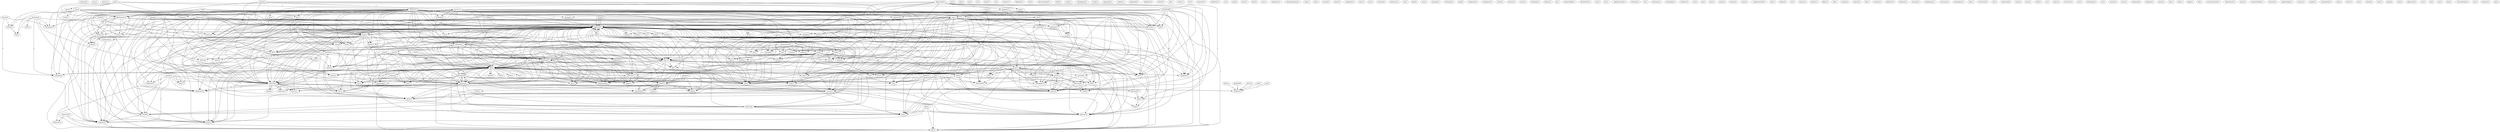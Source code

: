 digraph G {
  retrieve [ label="retrieve(4)" ];
  runs [ label="runs(1)" ];
  prosite [ label="prosite(1)" ];
  stuff [ label="stuff(2)" ];
  ms [ label="ms(1)" ];
  information [ label="information(12)" ];
  zip [ label="zip(1)" ];
  tbk [ label="tbk(1)" ];
  net [ label="net(2)" ];
  note [ label="note(1)" ];
  menu [ label="menu(4)" ];
  server [ label="server(7)" ];
  point [ label="point(2)" ];
  pointer [ label="pointer(1)" ];
  edu [ label="edu(27)" ];
  point [ label="point(1)" ];
  web [ label="web(2)" ];
  source [ label="source(1)" ];
  umn [ label="umn(7)" ];
  boombox [ label="boombox(1)" ];
  provides [ label="provides(1)" ];
  news [ label="news(5)" ];
  capability [ label="capability(1)" ];
  search [ label="search(1)" ];
  rtfm [ label="rtfm(2)" ];
  body [ label="body(1)" ];
  search [ label="search(42)" ];
  delivery [ label="delivery(2)" ];
  system [ label="system(3)" ];
  service [ label="service(1)" ];
  mit [ label="mit(2)" ];
  protocol [ label="protocol(4)" ];
  boombox [ label="boombox(4)" ];
  world [ label="world(8)" ];
  campus [ label="campus(2)" ];
  find [ label="find(2)" ];
  cnri [ label="cnri(1)" ];
  uses [ label="uses(2)" ];
  response [ label="response(1)" ];
  gives [ label="gives(2)" ];
  prot [ label="prot(3)" ];
  thaliana [ label="thaliana(1)" ];
  faq [ label="faq(4)" ];
  client [ label="client(21)" ];
  give [ label="give(1)" ];
  space [ label="space(2)" ];
  jump [ label="jump(1)" ];
  version [ label="version(4)" ];
  ftp [ label="ftp(11)" ];
  ftp [ label="ftp(2)" ];
  mn [ label="mn(1)" ];
  paper [ label="paper(1)" ];
  relationship [ label="relationship(2)" ];
  epd [ label="epd(1)" ];
  protein [ label="protein(2)" ];
  gopher [ label="gopher(4)" ];
  base [ label="base(1)" ];
  gopher [ label="gopher(81)" ];
  list [ label="list(6)" ];
  nrl [ label="nrl(1)" ];
  xa [ label="xa(1)" ];
  number [ label="number(3)" ];
  telnet [ label="telnet(1)" ];
  telnet [ label="telnet(3)" ];
  login [ label="login(4)" ];
  kabat [ label="kabat(1)" ];
  au [ label="au(1)" ];
  info [ label="info(1)" ];
  se [ label="se(3)" ];
  passport [ label="passport(2)" ];
  nwnet [ label="nwnet(1)" ];
  analysis [ label="analysis(1)" ];
  benjamin [ label="benjamin(1)" ];
  exe [ label="exe(2)" ];
  attempt [ label="attempt(1)" ];
  machine [ label="machine(3)" ];
  site [ label="site(2)" ];
  scroll [ label="scroll(2)" ];
  program [ label="program(1)" ];
  unc [ label="unc(1)" ];
  following [ label="following(1)" ];
  oac [ label="oac(1)" ];
  tmc [ label="tmc(1)" ];
  custom [ label="custom(2)" ];
  welch [ label="welch(4)" ];
  use [ label="use(1)" ];
  hsc [ label="hsc(1)" ];
  software [ label="software(17)" ];
  workstation [ label="workstation(2)" ];
  pc [ label="pc(3)" ];
  merlot [ label="merlot(1)" ];
  sunsite [ label="sunsite(1)" ];
  uth [ label="uth(1)" ];
  misc [ label="misc(1)" ];
  use [ label="use(1)" ];
  etc [ label="etc(1)" ];
  job [ label="job(1)" ];
  state [ label="state(1)" ];
  dosgopher [ label="dosgopher(1)" ];
  jhu [ label="jhu(6)" ];
  mouse [ label="mouse(2)" ];
  pub [ label="pub(18)" ];
  microcomputer [ label="microcomputer(1)" ];
  embl [ label="embl(1)" ];
  application [ label="application(3)" ];
  moog [ label="moog(1)" ];
  xgopher [ label="xgopher(2)" ];
  xvgopher [ label="xvgopher(1)" ];
  tar [ label="tar(2)" ];
  guide [ label="guide(3)" ];
  go [ label="go(2)" ];
  bunch [ label="bunch(1)" ];
  book [ label="book(2)" ];
  ed [ label="ed(1)" ];
  chapter [ label="chapter(1)" ];
  devoted [ label="devoted(1)" ];
  buy [ label="buy(1)" ];
  database [ label="database(18)" ];
  mail [ label="mail(8)" ];
  omim [ label="omim(1)" ];
  comp [ label="comp(1)" ];
  turbogopher [ label="turbogopher(2)" ];
  sunet [ label="sunet(1)" ];
  help [ label="help(1)" ];
  line [ label="line(1)" ];
  discover [ label="discover(1)" ];
  seqanalref [ label="seqanalref(1)" ];
  subject [ label="subject(1)" ];
  article [ label="article(2)" ];
  welchgate [ label="welchgate(1)" ];
  columbia [ label="columbia(3)" ];
  consultant [ label="consultant(2)" ];
  beginning [ label="beginning(1)" ];
  network [ label="network(2)" ];
  lag [ label="lag(1)" ];
  minimize [ label="minimize(1)" ];
  look [ label="look(1)" ];
  access [ label="access(5)" ];
  need [ label="need(3)" ];
  spigopher [ label="spigopher(1)" ];
  northwestnet [ label="northwestnet(2)" ];
  printer [ label="printer(1)" ];
  nih [ label="nih(1)" ];
  harley [ label="harley(1)" ];
  reston [ label="reston(1)" ];
  va [ label="va(1)" ];
  subscribe [ label="subscribe(1)" ];
  nri [ label="nri(1)" ];
  inc [ label="inc(1)" ];
  promoter [ label="promoter(1)" ];
  section [ label="section(3)" ];
  facilitates [ label="facilitates(1)" ];
  ec [ label="ec(3)" ];
  gan [ label="gan(1)" ];
  www [ label="www(2)" ];
  http [ label="http(1)" ];
  uiowa [ label="uiowa(1)" ];
  cl [ label="cl(1)" ];
  info [ label="info(1)" ];
  panda [ label="panda(2)" ];
  gopherapp [ label="gopherapp(2)" ];
  computer [ label="computer(1)" ];
  uiuc [ label="uiuc(1)" ];
  vehicle [ label="vehicle(1)" ];
  ecnet [ label="ecnet(1)" ];
  publisher [ label="publisher(1)" ];
  directory [ label="directory(4)" ];
  send [ label="send(2)" ];
  drive [ label="drive(1)" ];
  kroll [ label="kroll(1)" ];
  path [ label="path(2)" ];
  select [ label="select(1)" ];
  veronica [ label="veronica(3)" ];
  veronica [ label="veronica(7)" ];
  try [ label="try(1)" ];
  cwis [ label="cwis(1)" ];
  workplace [ label="workplace(1)" ];
  chlamydomonas [ label="chlamydomonas(1)" ];
  minnesota [ label="minnesota(3)" ];
  operates [ label="operates(1)" ];
  sept [ label="sept(1)" ];
  name [ label="name(3)" ];
  location [ label="location(1)" ];
  util [ label="util(1)" ];
  dan [ label="dan(4)" ];
  re [ label="re(1)" ];
  write [ label="write(1)" ];
  writes [ label="writes(2)" ];
  achive [ label="achive(1)" ];
  lot [ label="lot(1)" ];
  dna [ label="dna(1)" ];
  utah [ label="utah(1)" ];
  goes [ label="goes(1)" ];
  indiana [ label="indiana(2)" ];
  bio [ label="bio(1)" ];
  gopherspace [ label="gopherspace(1)" ];
  funnel [ label="funnel(2)" ];
  gopherspace [ label="gopherspace(2)" ];
  center [ label="center(1)" ];
  mycdb [ label="mycdb(1)" ];
  order [ label="order(1)" ];
  taste [ label="taste(1)" ];
  tomer [ label="tomer(1)" ];
  viegopher [ label="viegopher(1)" ];
  area [ label="area(1)" ];
  gnu [ label="gnu(1)" ];
  unix [ label="unix(8)" ];
  port [ label="port(4)" ];
  enzyme [ label="enzyme(4)" ];
  reference [ label="reference(1)" ];
  tcp [ label="tcp(1)" ];
  nsf [ label="nsf(1)" ];
  bank [ label="bank(1)" ];
  man [ label="man(1)" ];
  canadian [ label="canadian(1)" ];
  keyword [ label="keyword(2)" ];
  produces [ label="produces(1)" ];
  phage [ label="phage(1)" ];
  hostname [ label="hostname(1)" ];
  danj [ label="danj(2)" ];
  america [ label="america(1)" ];
  compound [ label="compound(1)" ];
  comp [ label="comp(1)" ];
  catalogues [ label="catalogues(1)" ];
  archie [ label="archie(1)" ];
  amount [ label="amount(1)" ];
  share [ label="share(1)" ];
  workshop [ label="workshop(1)" ];
  flybase [ label="flybase(1)" ];
  dj [ label="dj(1)" ];
  compoundkb [ label="compoundkb(1)" ];
  distribution [ label="distribution(1)" ];
  rice [ label="rice(1)" ];
  fax [ label="fax(1)" ];
  biology [ label="biology(5)" ];
  administration [ label="administration(1)" ];
  type [ label="type(3)" ];
  develops [ label="develops(2)" ];
  wl [ label="wl(1)" ];
  taxonomy [ label="taxonomy(1)" ];
  drosophila [ label="drosophila(1)" ];
  macintosh [ label="macintosh(6)" ];
  kochmer [ label="kochmer(1)" ];
  est [ label="est(2)" ];
  pp [ label="pp(1)" ];
  post [ label="post(1)" ];
  novell [ label="novell(1)" ];
  journal [ label="journal(1)" ];
  count [ label="count(1)" ];
  computerworld [ label="computerworld(1)" ];
  doe [ label="doe(1)" ];
  ip [ label="ip(2)" ];
  rebase [ label="rebase(2)" ];
  oct [ label="oct(1)" ];
  unix [ label="unix(1)" ];
  human [ label="human(1)" ];
  project [ label="project(1)" ];
  offers [ label="offers(1)" ];
  ietf [ label="ietf(1)" ];
  europe [ label="europe(1)" ];
  genbank [ label="genbank(6)" ];
  contact [ label="contact(1)" ];
  file [ label="file(2)" ];
  ecuador [ label="ecuador(1)" ];
  bellevue [ label="bellevue(1)" ];
  clarkson [ label="clarkson(1)" ];
  swiss [ label="swiss(3)" ];
  museum [ label="museum(1)" ];
  pdb [ label="pdb(1)" ];
  arabidopsis [ label="arabidopsis(1)" ];
  accession [ label="accession(1)" ];
  macgopher [ label="macgopher(1)" ];
  society [ label="society(3)" ];
  perl [ label="perl(1)" ];
  look [ label="look(1)" ];
  restriction [ label="restriction(2)" ];
  hill [ label="hill(2)" ];
  apr [ label="apr(1)" ];
  expressed [ label="expressed(2)" ];
  came [ label="came(1)" ];
  intro [ label="intro(1)" ];
  host [ label="host(2)" ];
  motif [ label="motif(1)" ];
  st [ label="st(1)" ];
  query [ label="query(2)" ];
  structure [ label="structure(1)" ];
  lost [ label="lost(1)" ];
  wais [ label="wais(4)" ];
  technology [ label="technology(1)" ];
  vm [ label="vm(1)" ];
  index [ label="index(2)" ];
  mactcp [ label="mactcp(1)" ];
  yeast [ label="yeast(1)" ];
  sequence [ label="sequence(4)" ];
  jonathan [ label="jonathan(1)" ];
  maize [ label="maize(1)" ];
  ban [ label="ban(1)" ];
  limb [ label="limb(1)" ];
  pir [ label="pir(3)" ];
  hgmp [ label="hgmp(1)" ];
  university [ label="university(2)" ];
  internet [ label="internet(4)" ];
  olasov [ label="olasov(3)" ];
  tfd [ label="tfd(1)" ];
  mycobacterium [ label="mycobacterium(1)" ];
  inheritance [ label="inheritance(1)" ];
  jacobson [ label="jacobson(4)" ];
  luck [ label="luck(1)" ];
  union [ label="union(1)" ];
  caenorhabditis [ label="caenorhabditis(1)" ];
  interest [ label="interest(2)" ];
  paleontology [ label="paleontology(1)" ];
  science [ label="science(1)" ];
  chapel [ label="chapel(1)" ];
  minneapolis [ label="minneapolis(1)" ];
  april [ label="april(1)" ];
  driver [ label="driver(1)" ];
  vms [ label="vms(1)" ];
  omi [ label="omi(1)" ];
  rodent [ label="rodent(2)" ];
  west [ label="west(1)" ];
  japan [ label="japan(2)" ];
  usda [ label="usda(1)" ];
  hypercard [ label="hypercard(1)" ];
  usa [ label="usa(1)" ];
  tel [ label="tel(1)" ];
  see [ label="see(1)" ];
  isbn [ label="isbn(1)" ];
  crystallization [ label="crystallization(1)" ];
  lan [ label="lan(1)" ];
  mcgraw [ label="mcgraw(1)" ];
  tag [ label="tag(2)" ];
  stuff -> ms [ label="1" ];
  stuff -> information [ label="1" ];
  stuff -> zip [ label="1" ];
  stuff -> tbk [ label="1" ];
  stuff -> net [ label="1" ];
  stuff -> note [ label="1" ];
  menu -> server [ label="2" ];
  menu -> point [ label="2" ];
  menu -> pointer [ label="1" ];
  menu -> edu [ label="2" ];
  menu -> point [ label="2" ];
  menu -> web [ label="1" ];
  menu -> source [ label="1" ];
  server -> umn [ label="1" ];
  server -> boombox [ label="1" ];
  server -> point [ label="1" ];
  server -> provides [ label="1" ];
  server -> news [ label="1" ];
  server -> edu [ label="3" ];
  server -> point [ label="1" ];
  server -> capability [ label="1" ];
  server -> search [ label="1" ];
  server -> rtfm [ label="1" ];
  server -> information [ label="2" ];
  server -> body [ label="1" ];
  server -> web [ label="1" ];
  server -> search [ label="1" ];
  server -> delivery [ label="1" ];
  server -> system [ label="1" ];
  server -> service [ label="1" ];
  server -> mit [ label="1" ];
  server -> protocol [ label="1" ];
  server -> boombox [ label="1" ];
  server -> world [ label="2" ];
  server -> campus [ label="1" ];
  server -> find [ label="1" ];
  uses -> response [ label="1" ];
  uses -> gives [ label="1" ];
  prot -> thaliana [ label="1" ];
  faq -> client [ label="1" ];
  faq -> give [ label="1" ];
  faq -> space [ label="1" ];
  faq -> information [ label="1" ];
  faq -> jump [ label="1" ];
  faq -> version [ label="1" ];
  umn -> ftp [ label="1" ];
  umn -> ftp [ label="1" ];
  umn -> mn [ label="1" ];
  umn -> paper [ label="1" ];
  umn -> relationship [ label="1" ];
  protein -> gopher [ label="1" ];
  protein -> search [ label="1" ];
  protein -> base [ label="1" ];
  protein -> search [ label="1" ];
  protein -> gopher [ label="1" ];
  protein -> list [ label="1" ];
  number -> telnet [ label="1" ];
  number -> telnet [ label="1" ];
  number -> login [ label="1" ];
  number -> world [ label="1" ];
  info -> se [ label="1" ];
  info -> passport [ label="1" ];
  info -> gopher [ label="1" ];
  info -> edu [ label="1" ];
  info -> nwnet [ label="1" ];
  info -> net [ label="1" ];
  info -> gopher [ label="1" ];
  client -> boombox [ label="2" ];
  client -> response [ label="1" ];
  client -> attempt [ label="1" ];
  client -> point [ label="1" ];
  client -> provides [ label="1" ];
  client -> ms [ label="1" ];
  client -> machine [ label="3" ];
  client -> site [ label="1" ];
  client -> scroll [ label="3" ];
  client -> program [ label="1" ];
  client -> gopher [ label="3" ];
  client -> unc [ label="1" ];
  client -> following [ label="2" ];
  client -> edu [ label="9" ];
  client -> oac [ label="1" ];
  client -> point [ label="1" ];
  client -> ftp [ label="1" ];
  client -> telnet [ label="1" ];
  client -> tmc [ label="2" ];
  client -> custom [ label="3" ];
  client -> welch [ label="1" ];
  client -> use [ label="2" ];
  client -> hsc [ label="1" ];
  client -> space [ label="2" ];
  client -> information [ label="2" ];
  client -> zip [ label="1" ];
  client -> software [ label="2" ];
  client -> workstation [ label="1" ];
  client -> pc [ label="1" ];
  client -> merlot [ label="1" ];
  client -> sunsite [ label="1" ];
  client -> telnet [ label="1" ];
  client -> tbk [ label="1" ];
  client -> ftp [ label="1" ];
  client -> uth [ label="1" ];
  client -> misc [ label="1" ];
  client -> use [ label="2" ];
  client -> jump [ label="1" ];
  client -> delivery [ label="1" ];
  client -> system [ label="1" ];
  client -> etc [ label="3" ];
  client -> job [ label="2" ];
  client -> service [ label="1" ];
  client -> state [ label="2" ];
  client -> login [ label="2" ];
  client -> dosgopher [ label="1" ];
  client -> jhu [ label="1" ];
  client -> gives [ label="2" ];
  client -> mouse [ label="3" ];
  client -> protocol [ label="2" ];
  client -> boombox [ label="2" ];
  client -> gopher [ label="3" ];
  client -> world [ label="2" ];
  client -> campus [ label="1" ];
  client -> list [ label="1" ];
  client -> pub [ label="1" ];
  application -> attempt [ label="1" ];
  application -> moog [ label="1" ];
  application -> xgopher [ label="1" ];
  application -> gopher [ label="1" ];
  application -> following [ label="1" ];
  application -> xvgopher [ label="1" ];
  application -> gopher [ label="1" ];
  application -> list [ label="1" ];
  application -> tar [ label="1" ];
  application -> pub [ label="1" ];
  boombox -> ftp [ label="1" ];
  boombox -> ftp [ label="1" ];
  boombox -> mn [ label="1" ];
  boombox -> paper [ label="1" ];
  boombox -> relationship [ label="1" ];
  guide -> go [ label="1" ];
  guide -> gopher [ label="1" ];
  guide -> bunch [ label="1" ];
  guide -> book [ label="1" ];
  guide -> search [ label="1" ];
  guide -> ed [ label="1" ];
  guide -> base [ label="1" ];
  guide -> chapter [ label="1" ];
  guide -> search [ label="1" ];
  guide -> devoted [ label="1" ];
  guide -> buy [ label="1" ];
  guide -> gopher [ label="1" ];
  guide -> database [ label="1" ];
  guide -> note [ label="1" ];
  guide -> list [ label="1" ];
  se -> mail [ label="1" ];
  se -> edu [ label="1" ];
  se -> ftp [ label="1" ];
  se -> software [ label="1" ];
  se -> ftp [ label="1" ];
  se -> mn [ label="1" ];
  se -> boombox [ label="1" ];
  se -> paper [ label="1" ];
  se -> relationship [ label="1" ];
  comp -> news [ label="1" ];
  comp -> gopher [ label="1" ];
  comp -> gopher [ label="1" ];
  passport -> go [ label="1" ];
  passport -> bunch [ label="1" ];
  passport -> book [ label="1" ];
  passport -> ed [ label="1" ];
  passport -> nwnet [ label="1" ];
  passport -> chapter [ label="1" ];
  passport -> devoted [ label="1" ];
  passport -> net [ label="1" ];
  passport -> buy [ label="1" ];
  passport -> note [ label="1" ];
  help -> line [ label="1" ];
  help -> campus [ label="1" ];
  help -> find [ label="1" ];
  help -> discover [ label="1" ];
  point -> welch [ label="1" ];
  point -> search [ label="1" ];
  point -> space [ label="1" ];
  point -> merlot [ label="1" ];
  point -> search [ label="1" ];
  point -> jhu [ label="1" ];
  point -> boombox [ label="1" ];
  article -> welch [ label="1" ];
  article -> jhu [ label="1" ];
  article -> welchgate [ label="1" ];
  article -> columbia [ label="1" ];
  machine -> scroll [ label="2" ];
  machine -> edu [ label="1" ];
  machine -> consultant [ label="1" ];
  machine -> etc [ label="2" ];
  machine -> gives [ label="1" ];
  machine -> mouse [ label="2" ];
  site -> edu [ label="1" ];
  site -> network [ label="1" ];
  site -> lag [ label="1" ];
  site -> boombox [ label="1" ];
  site -> minimize [ label="1" ];
  scroll -> gives [ label="1" ];
  look -> access [ label="1" ];
  look -> need [ label="1" ];
  look -> pub [ label="1" ];
  northwestnet -> go [ label="2" ];
  northwestnet -> bunch [ label="2" ];
  northwestnet -> book [ label="2" ];
  northwestnet -> ed [ label="2" ];
  northwestnet -> chapter [ label="2" ];
  northwestnet -> devoted [ label="2" ];
  northwestnet -> buy [ label="2" ];
  northwestnet -> note [ label="2" ];
  news -> mail [ label="2" ];
  news -> reston [ label="2" ];
  news -> va [ label="2" ];
  news -> body [ label="1" ];
  news -> subscribe [ label="2" ];
  news -> nri [ label="2" ];
  news -> line [ label="2" ];
  news -> find [ label="1" ];
  news -> discover [ label="2" ];
  xgopher -> following [ label="1" ];
  xgopher -> edu [ label="1" ];
  xgopher -> use [ label="1" ];
  xgopher -> use [ label="1" ];
  xgopher -> job [ label="1" ];
  xgopher -> state [ label="1" ];
  xgopher -> xvgopher [ label="1" ];
  xgopher -> list [ label="1" ];
  section -> mail [ label="2" ];
  section -> reston [ label="2" ];
  section -> va [ label="2" ];
  section -> subscribe [ label="2" ];
  section -> nri [ label="2" ];
  section -> line [ label="2" ];
  section -> discover [ label="2" ];
  go -> bunch [ label="1" ];
  go -> software [ label="1" ];
  go -> login [ label="1" ];
  go -> buy [ label="1" ];
  go -> gan [ label="1" ];
  www -> mail [ label="1" ];
  www -> edu [ label="1" ];
  www -> ftp [ label="2" ];
  www -> software [ label="1" ];
  www -> ftp [ label="2" ];
  www -> http [ label="1" ];
  www -> mn [ label="1" ];
  www -> boombox [ label="1" ];
  www -> paper [ label="1" ];
  www -> relationship [ label="2" ];
  gopher -> uiowa [ label="1" ];
  gopher -> mail [ label="7" ];
  gopher -> pointer [ label="2" ];
  gopher -> unc [ label="1" ];
  gopher -> following [ label="15" ];
  gopher -> cl [ label="1" ];
  gopher -> edu [ label="17" ];
  gopher -> bunch [ label="1" ];
  gopher -> info [ label="1" ];
  gopher -> point [ label="4" ];
  gopher -> book [ label="1" ];
  gopher -> capability [ label="1" ];
  gopher -> ftp [ label="7" ];
  gopher -> reston [ label="3" ];
  gopher -> welch [ label="2" ];
  gopher -> search [ label="2" ];
  gopher -> panda [ label="1" ];
  gopher -> va [ label="3" ];
  gopher -> rtfm [ label="2" ];
  gopher -> ed [ label="1" ];
  gopher -> space [ label="5" ];
  gopher -> information [ label="9" ];
  gopher -> zip [ label="1" ];
  gopher -> gopherapp [ label="1" ];
  gopher -> software [ label="8" ];
  gopher -> computer [ label="1" ];
  gopher -> workstation [ label="1" ];
  gopher -> pc [ label="1" ];
  gopher -> merlot [ label="2" ];
  gopher -> sunsite [ label="1" ];
  gopher -> uiuc [ label="2" ];
  gopher -> chapter [ label="1" ];
  gopher -> tbk [ label="1" ];
  gopher -> ftp [ label="7" ];
  gopher -> web [ label="2" ];
  gopher -> search [ label="2" ];
  gopher -> subscribe [ label="3" ];
  gopher -> jump [ label="3" ];
  gopher -> vehicle [ label="2" ];
  gopher -> devoted [ label="1" ];
  gopher -> delivery [ label="3" ];
  gopher -> system [ label="1" ];
  gopher -> source [ label="2" ];
  gopher -> service [ label="1" ];
  gopher -> login [ label="2" ];
  gopher -> http [ label="1" ];
  gopher -> net [ label="2" ];
  gopher -> jhu [ label="2" ];
  gopher -> buy [ label="1" ];
  gopher -> mit [ label="2" ];
  gopher -> gives [ label="2" ];
  gopher -> mn [ label="4" ];
  gopher -> nri [ label="3" ];
  gopher -> protocol [ label="4" ];
  gopher -> gan [ label="2" ];
  gopher -> xvgopher [ label="14" ];
  gopher -> boombox [ label="6" ];
  gopher -> line [ label="3" ];
  gopher -> access [ label="5" ];
  gopher -> ecnet [ label="1" ];
  gopher -> world [ label="4" ];
  gopher -> database [ label="1" ];
  gopher -> campus [ label="2" ];
  gopher -> note [ label="3" ];
  gopher -> find [ label="1" ];
  gopher -> list [ label="14" ];
  gopher -> publisher [ label="1" ];
  gopher -> directory [ label="1" ];
  gopher -> tar [ label="14" ];
  gopher -> need [ label="3" ];
  gopher -> paper [ label="4" ];
  gopher -> discover [ label="3" ];
  gopher -> relationship [ label="5" ];
  gopher -> pub [ label="3" ];
  path -> edu [ label="1" ];
  path -> point [ label="1" ];
  path -> search [ label="1" ];
  path -> select [ label="1" ];
  path -> search [ label="1" ];
  path -> veronica [ label="1" ];
  path -> veronica [ label="1" ];
  path -> try [ label="1" ];
  mail -> edu [ label="5" ];
  mail -> ftp [ label="2" ];
  mail -> reston [ label="1" ];
  mail -> va [ label="1" ];
  mail -> rtfm [ label="3" ];
  mail -> ftp [ label="2" ];
  mail -> body [ label="3" ];
  mail -> mit [ label="3" ];
  mail -> mn [ label="2" ];
  mail -> nri [ label="1" ];
  mail -> boombox [ label="2" ];
  mail -> line [ label="1" ];
  mail -> find [ label="3" ];
  mail -> paper [ label="2" ];
  mail -> discover [ label="1" ];
  mail -> relationship [ label="2" ];
  minnesota -> edu [ label="2" ];
  minnesota -> point [ label="1" ];
  minnesota -> search [ label="1" ];
  minnesota -> select [ label="1" ];
  minnesota -> computer [ label="1" ];
  minnesota -> search [ label="1" ];
  minnesota -> consultant [ label="1" ];
  minnesota -> veronica [ label="1" ];
  minnesota -> veronica [ label="1" ];
  minnesota -> operates [ label="1" ];
  minnesota -> gopher [ label="1" ];
  minnesota -> campus [ label="1" ];
  minnesota -> try [ label="1" ];
  minnesota -> find [ label="1" ];
  following -> edu [ label="2" ];
  following -> ftp [ label="1" ];
  following -> name [ label="1" ];
  following -> ftp [ label="1" ];
  following -> location [ label="1" ];
  following -> boombox [ label="2" ];
  following -> gopher [ label="1" ];
  following -> list [ label="1" ];
  edu -> ftp [ label="1" ];
  edu -> space [ label="1" ];
  edu -> zip [ label="1" ];
  edu -> gopherapp [ label="1" ];
  edu -> pc [ label="1" ];
  edu -> tbk [ label="1" ];
  edu -> ftp [ label="1" ];
  edu -> util [ label="1" ];
  edu -> body [ label="1" ];
  edu -> misc [ label="1" ];
  edu -> dosgopher [ label="1" ];
  edu -> gopher [ label="4" ];
  edu -> find [ label="1" ];
  edu -> paper [ label="1" ];
  edu -> relationship [ label="1" ];
  edu -> pub [ label="3" ];
  dan -> re [ label="1" ];
  dan -> welch [ label="2" ];
  dan -> information [ label="1" ];
  dan -> net [ label="1" ];
  dan -> jhu [ label="2" ];
  dan -> write [ label="1" ];
  dan -> welchgate [ label="2" ];
  dan -> columbia [ label="1" ];
  dan -> gopher [ label="1" ];
  dan -> note [ label="1" ];
  dan -> writes [ label="1" ];
  dan -> achive [ label="1" ];
  dan -> lot [ label="1" ];
  info -> nwnet [ label="1" ];
  info -> net [ label="1" ];
  info -> gopher [ label="1" ];
  point -> welch [ label="1" ];
  point -> search [ label="1" ];
  point -> space [ label="1" ];
  point -> merlot [ label="1" ];
  point -> search [ label="1" ];
  point -> jhu [ label="1" ];
  point -> boombox [ label="1" ];
  book -> zip [ label="1" ];
  book -> pc [ label="1" ];
  book -> sunsite [ label="1" ];
  book -> tbk [ label="1" ];
  book -> buy [ label="1" ];
  book -> pub [ label="1" ];
  ftp -> telnet [ label="1" ];
  ftp -> utah [ label="1" ];
  ftp -> re [ label="1" ];
  ftp -> goes [ label="1" ];
  ftp -> indiana [ label="1" ];
  ftp -> bio [ label="1" ];
  ftp -> rtfm [ label="3" ];
  ftp -> gopherapp [ label="1" ];
  ftp -> software [ label="1" ];
  ftp -> telnet [ label="1" ];
  ftp -> util [ label="1" ];
  ftp -> body [ label="2" ];
  ftp -> gopherspace [ label="1" ];
  ftp -> funnel [ label="1" ];
  ftp -> veronica [ label="1" ];
  ftp -> veronica [ label="1" ];
  ftp -> etc [ label="1" ];
  ftp -> mit [ label="3" ];
  ftp -> gopherspace [ label="1" ];
  ftp -> boombox [ label="2" ];
  ftp -> columbia [ label="1" ];
  ftp -> gopher [ label="3" ];
  ftp -> access [ label="2" ];
  ftp -> find [ label="2" ];
  ftp -> list [ label="1" ];
  ftp -> achive [ label="1" ];
  ftp -> pub [ label="2" ];
  center -> search [ label="1" ];
  center -> computer [ label="1" ];
  center -> base [ label="1" ];
  center -> search [ label="1" ];
  center -> database [ label="1" ];
  center -> campus [ label="1" ];
  center -> find [ label="1" ];
  center -> list [ label="1" ];
  telnet -> order [ label="1" ];
  telnet -> consultant [ label="1" ];
  telnet -> taste [ label="1" ];
  telnet -> login [ label="2" ];
  telnet -> gopher [ label="1" ];
  tmc -> misc [ label="1" ];
  tmc -> dosgopher [ label="1" ];
  tmc -> gopher [ label="1" ];
  unix -> hsc [ label="1" ];
  unix -> uth [ label="1" ];
  unix -> misc [ label="1" ];
  unix -> port [ label="2" ];
  unix -> dosgopher [ label="1" ];
  unix -> xvgopher [ label="5" ];
  unix -> gopher [ label="7" ];
  unix -> list [ label="5" ];
  unix -> tar [ label="5" ];
  unix -> pub [ label="5" ];
  custom -> gives [ label="1" ];
  tcp -> hsc [ label="1" ];
  tcp -> va [ label="1" ];
  tcp -> uth [ label="1" ];
  tcp -> misc [ label="1" ];
  tcp -> subscribe [ label="1" ];
  tcp -> port [ label="1" ];
  tcp -> dosgopher [ label="1" ];
  tcp -> nri [ label="1" ];
  tcp -> line [ label="1" ];
  tcp -> discover [ label="1" ];
  welch -> space [ label="1" ];
  use -> network [ label="1" ];
  use -> lag [ label="1" ];
  use -> veronica [ label="1" ];
  use -> veronica [ label="1" ];
  use -> job [ label="1" ];
  use -> state [ label="1" ];
  use -> gives [ label="1" ];
  use -> protocol [ label="1" ];
  use -> gopher [ label="1" ];
  use -> access [ label="1" ];
  use -> minimize [ label="1" ];
  name -> search [ label="1" ];
  name -> select [ label="1" ];
  name -> ftp [ label="1" ];
  name -> search [ label="1" ];
  name -> location [ label="1" ];
  name -> veronica [ label="1" ];
  name -> veronica [ label="1" ];
  name -> boombox [ label="1" ];
  name -> gopher [ label="1" ];
  name -> try [ label="1" ];
  indiana -> gopherapp [ label="1" ];
  indiana -> util [ label="1" ];
  indiana -> gopher [ label="1" ];
  search -> keyword [ label="2" ];
  search -> web [ label="1" ];
  search -> source [ label="1" ];
  search -> etc [ label="1" ];
  search -> produces [ label="1" ];
  search -> gopher [ label="5" ];
  search -> phage [ label="1" ];
  search -> thaliana [ label="2" ];
  search -> database [ label="3" ];
  america -> uiuc [ label="1" ];
  america -> ecnet [ label="1" ];
  comp -> gopher [ label="1" ];
  rtfm -> body [ label="1" ];
  rtfm -> find [ label="1" ];
  rtfm -> pub [ label="1" ];
  information -> jump [ label="1" ];
  information -> delivery [ label="2" ];
  information -> system [ label="2" ];
  information -> service [ label="1" ];
  information -> gopher [ label="1" ];
  information -> access [ label="2" ];
  information -> world [ label="5" ];
  information -> campus [ label="2" ];
  software -> telnet [ label="1" ];
  software -> ftp [ label="1" ];
  software -> login [ label="2" ];
  software -> mn [ label="1" ];
  software -> boombox [ label="1" ];
  software -> gopher [ label="1" ];
  software -> list [ label="1" ];
  software -> paper [ label="1" ];
  software -> relationship [ label="1" ];
  workstation -> campus [ label="1" ];
  workstation -> find [ label="1" ];
  biology -> base [ label="1" ];
  biology -> search [ label="1" ];
  biology -> gopher [ label="1" ];
  biology -> database [ label="1" ];
  biology -> list [ label="2" ];
  type -> search [ label="2" ];
  type -> veronica [ label="1" ];
  type -> veronica [ label="1" ];
  type -> boombox [ label="1" ];
  type -> database [ label="1" ];
  type -> try [ label="1" ];
  type -> list [ label="1" ];
  keyword -> web [ label="1" ];
  keyword -> gopher [ label="1" ];
  pc -> tbk [ label="1" ];
  pc -> uth [ label="1" ];
  pc -> misc [ label="1" ];
  pc -> version [ label="1" ];
  pc -> port [ label="2" ];
  pc -> dosgopher [ label="1" ];
  pc -> xvgopher [ label="1" ];
  pc -> gopher [ label="4" ];
  pc -> list [ label="1" ];
  pc -> tar [ label="1" ];
  pc -> need [ label="1" ];
  pc -> pub [ label="1" ];
  macintosh -> ftp [ label="1" ];
  macintosh -> use [ label="1" ];
  macintosh -> job [ label="1" ];
  macintosh -> state [ label="1" ];
  macintosh -> xvgopher [ label="4" ];
  macintosh -> gopher [ label="5" ];
  macintosh -> list [ label="4" ];
  macintosh -> tar [ label="4" ];
  macintosh -> pub [ label="5" ];
  telnet -> consultant [ label="1" ];
  telnet -> taste [ label="1" ];
  telnet -> login [ label="2" ];
  telnet -> gopher [ label="1" ];
  ftp -> util [ label="1" ];
  ftp -> body [ label="2" ];
  ftp -> gopherspace [ label="1" ];
  ftp -> funnel [ label="1" ];
  ftp -> veronica [ label="1" ];
  ftp -> veronica [ label="1" ];
  ftp -> etc [ label="1" ];
  ftp -> mit [ label="3" ];
  ftp -> gopherspace [ label="1" ];
  ftp -> boombox [ label="2" ];
  ftp -> columbia [ label="1" ];
  ftp -> gopher [ label="3" ];
  ftp -> access [ label="2" ];
  ftp -> find [ label="2" ];
  ftp -> list [ label="1" ];
  ftp -> achive [ label="1" ];
  ftp -> pub [ label="2" ];
  network -> subscribe [ label="1" ];
  network -> lag [ label="1" ];
  network -> nri [ label="1" ];
  network -> line [ label="1" ];
  network -> discover [ label="1" ];
  ip -> subscribe [ label="1" ];
  ip -> consultant [ label="1" ];
  ip -> nri [ label="1" ];
  ip -> line [ label="1" ];
  ip -> discover [ label="1" ];
  unix -> misc [ label="1" ];
  unix -> port [ label="2" ];
  unix -> dosgopher [ label="1" ];
  unix -> xvgopher [ label="5" ];
  unix -> gopher [ label="7" ];
  unix -> list [ label="5" ];
  unix -> tar [ label="5" ];
  unix -> pub [ label="5" ];
  gopherspace -> search [ label="1" ];
  gopherspace -> subscribe [ label="1" ];
  gopherspace -> veronica [ label="1" ];
  gopherspace -> veronica [ label="1" ];
  gopherspace -> nri [ label="1" ];
  gopherspace -> line [ label="1" ];
  gopherspace -> gopher [ label="1" ];
  gopherspace -> try [ label="1" ];
  gopherspace -> discover [ label="1" ];
  web -> http [ label="1" ];
  search -> source [ label="1" ];
  search -> etc [ label="1" ];
  search -> produces [ label="1" ];
  search -> gopher [ label="5" ];
  search -> phage [ label="1" ];
  search -> thaliana [ label="2" ];
  search -> database [ label="3" ];
  use -> lag [ label="1" ];
  use -> veronica [ label="1" ];
  use -> veronica [ label="1" ];
  use -> job [ label="1" ];
  use -> state [ label="1" ];
  use -> gives [ label="1" ];
  use -> protocol [ label="1" ];
  use -> gopher [ label="1" ];
  use -> access [ label="1" ];
  use -> minimize [ label="1" ];
  genbank -> thaliana [ label="1" ];
  delivery -> system [ label="1" ];
  delivery -> access [ label="1" ];
  delivery -> campus [ label="1" ];
  veronica -> source [ label="1" ];
  veronica -> gopherspace [ label="1" ];
  veronica -> gives [ label="1" ];
  veronica -> protocol [ label="1" ];
  veronica -> produces [ label="1" ];
  veronica -> gopher [ label="6" ];
  veronica -> access [ label="1" ];
  swiss -> thaliana [ label="1" ];
  pdb -> thaliana [ label="1" ];
  veronica -> source [ label="1" ];
  veronica -> gopherspace [ label="1" ];
  veronica -> gives [ label="1" ];
  veronica -> protocol [ label="1" ];
  veronica -> produces [ label="1" ];
  veronica -> gopher [ label="6" ];
  veronica -> access [ label="1" ];
  version -> mit [ label="1" ];
  version -> pub [ label="1" ];
  society -> nri [ label="2" ];
  society -> line [ label="2" ];
  society -> discover [ label="2" ];
  system -> campus [ label="2" ];
  port -> dosgopher [ label="1" ];
  port -> gopher [ label="3" ];
  port -> look [ label="1" ];
  port -> try [ label="1" ];
  port -> directory [ label="1" ];
  etc -> gives [ label="1" ];
  hill -> publisher [ label="1" ];
  host -> boombox [ label="1" ];
  host -> try [ label="1" ];
  net -> note [ label="1" ];
  wais -> mn [ label="1" ];
  wais -> boombox [ label="1" ];
  wais -> paper [ label="1" ];
  wais -> relationship [ label="2" ];
  mit -> find [ label="1" ];
  mit -> pub [ label="1" ];
  index -> gopher [ label="1" ];
  index -> database [ label="1" ];
  index -> list [ label="1" ];
  gopherspace -> nri [ label="1" ];
  gopherspace -> line [ label="1" ];
  gopherspace -> gopher [ label="1" ];
  gopherspace -> try [ label="1" ];
  gopherspace -> discover [ label="1" ];
  gives -> protocol [ label="1" ];
  pir -> thaliana [ label="1" ];
  university -> operates [ label="1" ];
  university -> campus [ label="1" ];
  university -> find [ label="1" ];
  internet -> protocol [ label="1" ];
  internet -> boombox [ label="1" ];
  internet -> line [ label="8" ];
  internet -> world [ label="2" ];
  internet -> campus [ label="1" ];
  internet -> note [ label="2" ];
  internet -> publisher [ label="1" ];
  internet -> paper [ label="1" ];
  internet -> discover [ label="8" ];
  internet -> relationship [ label="1" ];
  olasov -> welchgate [ label="1" ];
  olasov -> columbia [ label="3" ];
  olasov -> writes [ label="1" ];
  protocol -> line [ label="1" ];
  protocol -> world [ label="1" ];
  protocol -> discover [ label="1" ];
  boombox -> paper [ label="1" ];
  boombox -> relationship [ label="1" ];
  jacobson -> luck [ label="1" ];
  jacobson -> welchgate [ label="2" ];
  jacobson -> columbia [ label="1" ];
  jacobson -> gopher [ label="1" ];
  jacobson -> note [ label="1" ];
  jacobson -> writes [ label="1" ];
  jacobson -> achive [ label="1" ];
  jacobson -> lot [ label="1" ];
  gopher -> access [ label="5" ];
  gopher -> ecnet [ label="1" ];
  gopher -> world [ label="4" ];
  gopher -> database [ label="1" ];
  gopher -> campus [ label="2" ];
  gopher -> note [ label="3" ];
  gopher -> find [ label="1" ];
  gopher -> list [ label="14" ];
  gopher -> publisher [ label="1" ];
  gopher -> directory [ label="1" ];
  gopher -> tar [ label="14" ];
  gopher -> need [ label="3" ];
  gopher -> paper [ label="4" ];
  gopher -> discover [ label="3" ];
  gopher -> relationship [ label="5" ];
  gopher -> pub [ label="3" ];
  access -> world [ label="1" ];
  access -> find [ label="1" ];
  world -> campus [ label="1" ];
  world -> note [ label="1" ];
  vms -> list [ label="2" ];
  vms -> tar [ label="2" ];
  vms -> pub [ label="2" ];
  campus -> find [ label="1" ];
  look -> need [ label="1" ];
  look -> pub [ label="1" ];
  writes -> lot [ label="1" ];
  directory -> need [ label="1" ];
  directory -> pub [ label="2" ];
}
